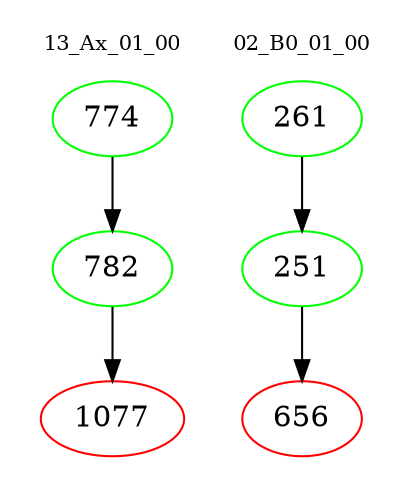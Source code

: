 digraph{
subgraph cluster_0 {
color = white
label = "13_Ax_01_00";
fontsize=10;
T0_774 [label="774", color="green"]
T0_774 -> T0_782 [color="black"]
T0_782 [label="782", color="green"]
T0_782 -> T0_1077 [color="black"]
T0_1077 [label="1077", color="red"]
}
subgraph cluster_1 {
color = white
label = "02_B0_01_00";
fontsize=10;
T1_261 [label="261", color="green"]
T1_261 -> T1_251 [color="black"]
T1_251 [label="251", color="green"]
T1_251 -> T1_656 [color="black"]
T1_656 [label="656", color="red"]
}
}
